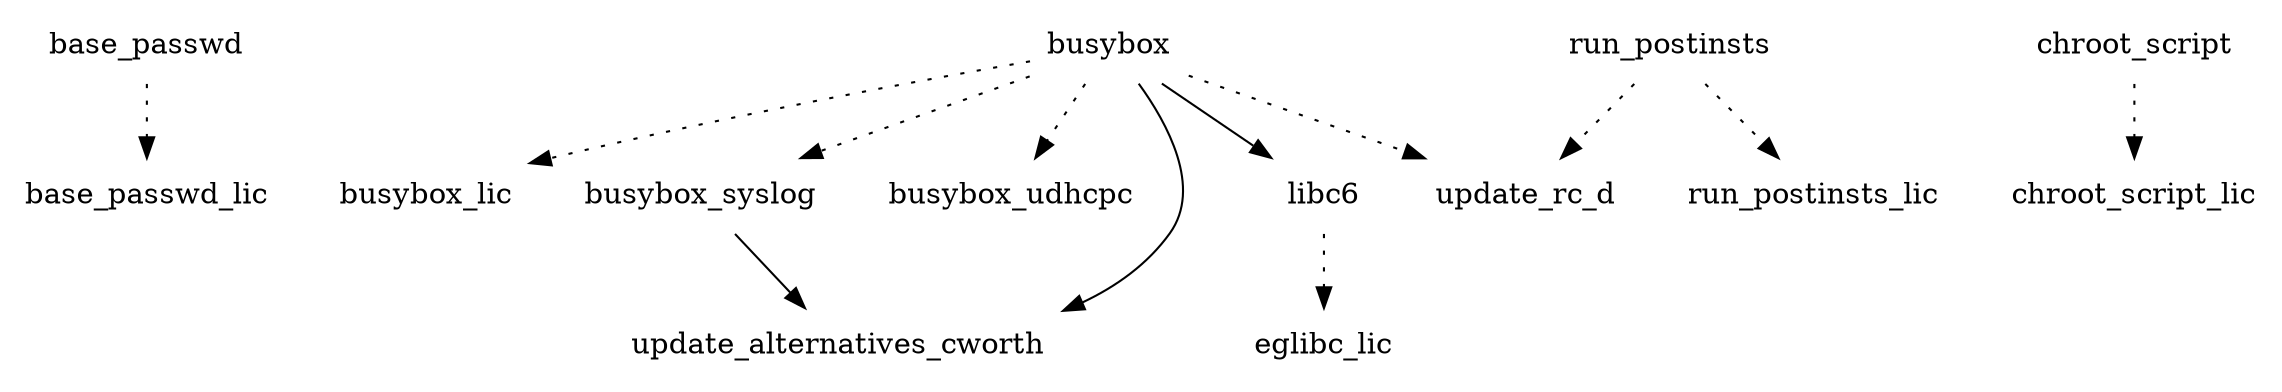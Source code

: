 digraph depends {
    node [shape=plaintext]
base_passwd -> base_passwd_lic [style=dotted];
busybox -> busybox_lic [style=dotted];
busybox -> busybox_syslog [style=dotted];
busybox -> busybox_udhcpc [style=dotted];
busybox -> libc6;
busybox -> update_alternatives_cworth;
busybox -> update_rc_d [style=dotted];
busybox_syslog -> update_alternatives_cworth;
chroot_script -> chroot_script_lic [style=dotted];
libc6 -> eglibc_lic [style=dotted];
run_postinsts -> run_postinsts_lic [style=dotted];
run_postinsts -> update_rc_d [style=dotted];
}
